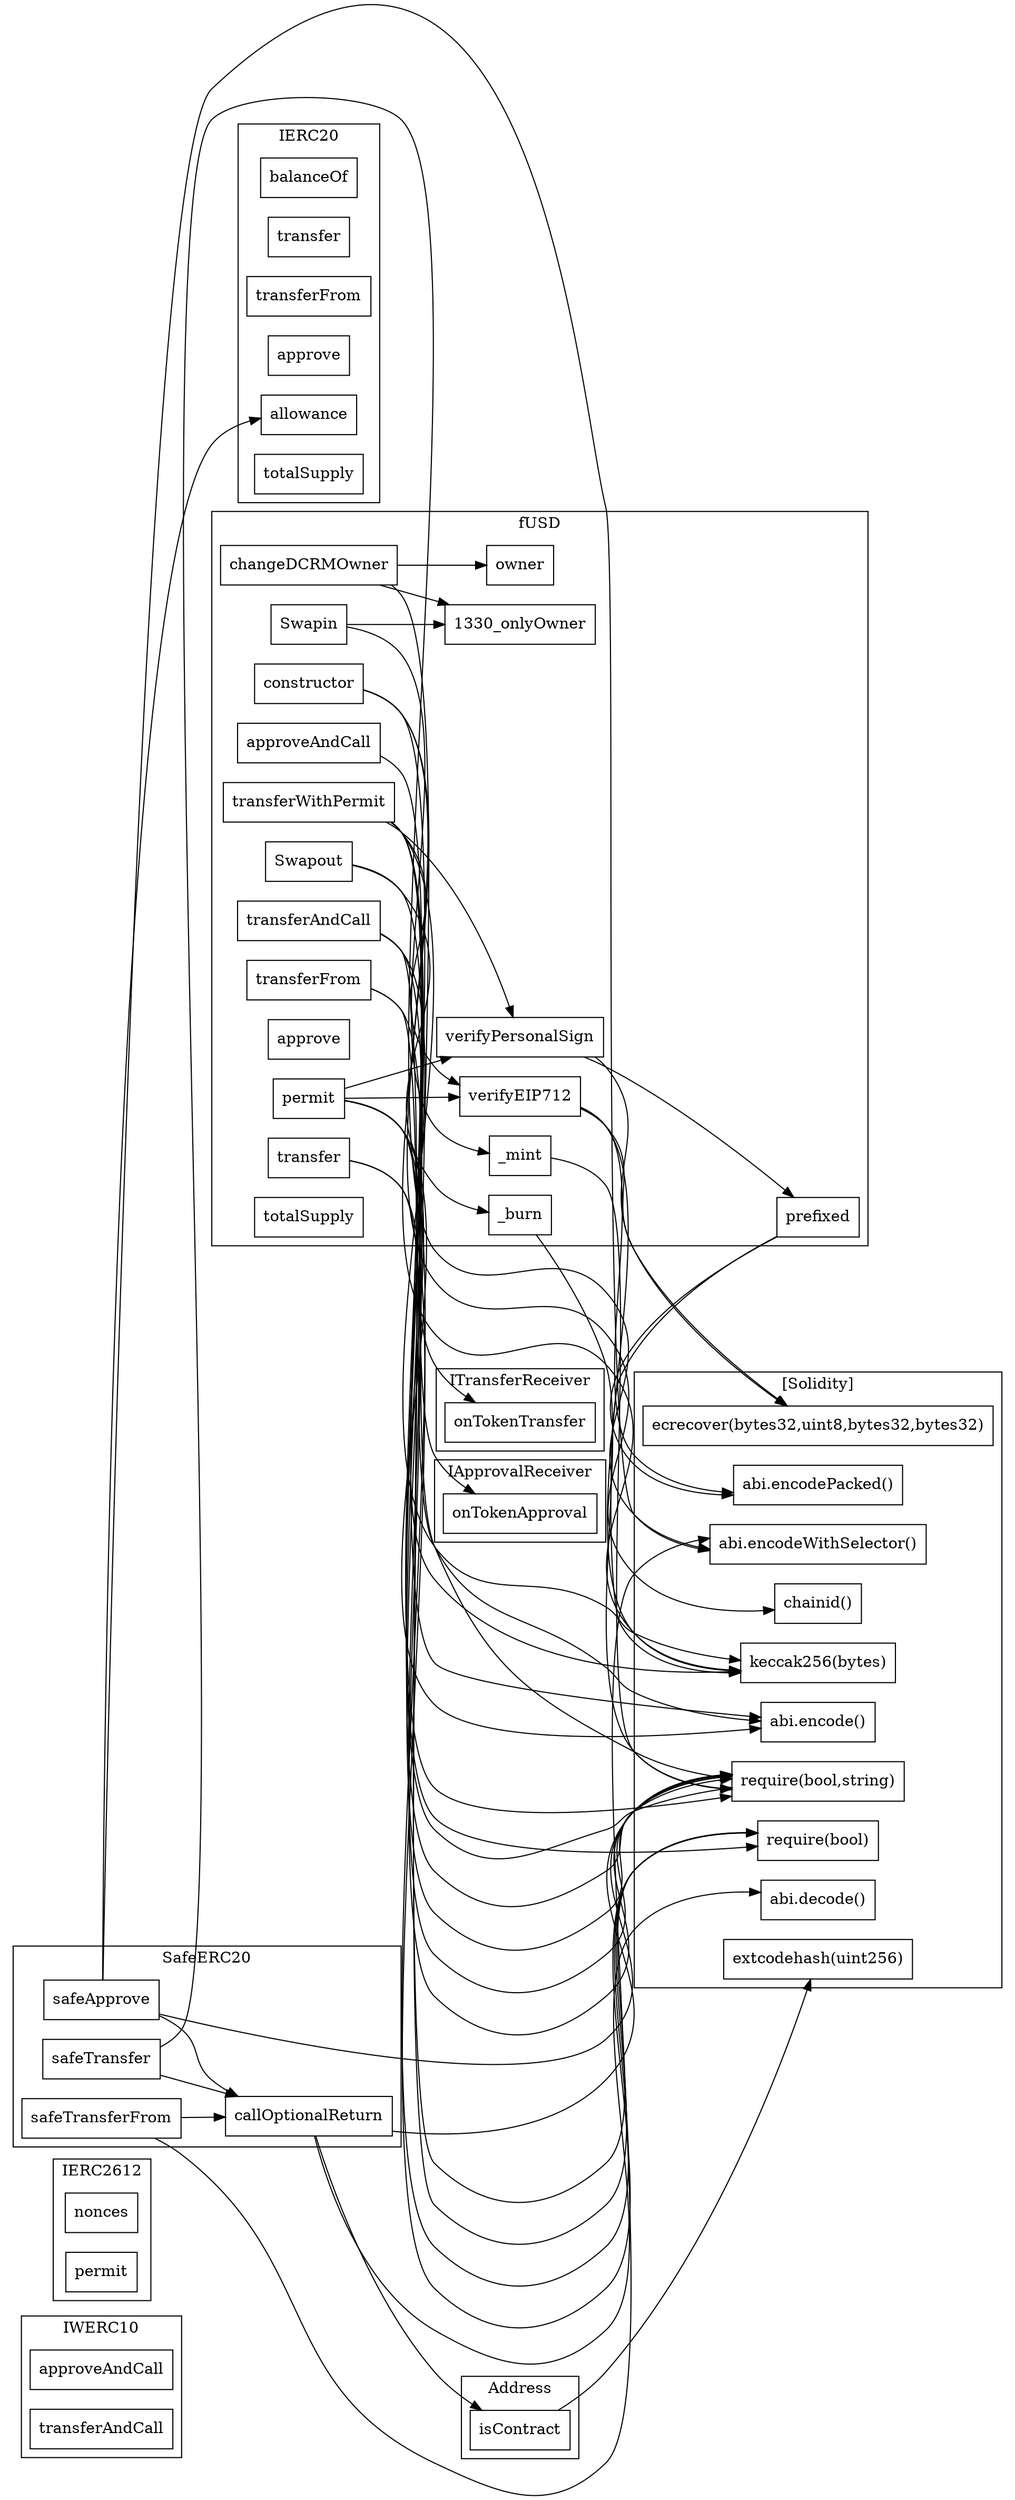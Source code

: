 strict digraph {
rankdir="LR"
node [shape=box]
subgraph cluster_135_IWERC10 {
label = "IWERC10"
"135_approveAndCall" [label="approveAndCall"]
"135_transferAndCall" [label="transferAndCall"]
}subgraph cluster_105_IERC2612 {
label = "IERC2612"
"105_nonces" [label="nonces"]
"105_permit" [label="permit"]
}subgraph cluster_77_IERC20 {
label = "IERC20"
"77_balanceOf" [label="balanceOf"]
"77_transfer" [label="transfer"]
"77_transferFrom" [label="transferFrom"]
"77_approve" [label="approve"]
"77_allowance" [label="allowance"]
"77_totalSupply" [label="totalSupply"]
}subgraph cluster_334_SafeERC20 {
label = "SafeERC20"
"334_callOptionalReturn" [label="callOptionalReturn"]
"334_safeTransferFrom" [label="safeTransferFrom"]
"334_safeTransfer" [label="safeTransfer"]
"334_safeApprove" [label="safeApprove"]
"334_safeTransfer" -> "334_callOptionalReturn"
"334_safeApprove" -> "334_callOptionalReturn"
"334_safeTransferFrom" -> "334_callOptionalReturn"
}subgraph cluster_1330_fUSD {
label = "fUSD"
"1330_transferAndCall" [label="transferAndCall"]
"1330_transferFrom" [label="transferFrom"]
"1330_Swapout" [label="Swapout"]
"1330__mint" [label="_mint"]
"1330_prefixed" [label="prefixed"]
"1330_permit" [label="permit"]
"1330_approveAndCall" [label="approveAndCall"]
"1330_owner" [label="owner"]
"1330__burn" [label="_burn"]
"1330_transfer" [label="transfer"]
"1330_verifyEIP712" [label="verifyEIP712"]
"1330_changeDCRMOwner" [label="changeDCRMOwner"]
"1330_Swapin" [label="Swapin"]
"1330_approve" [label="approve"]
"1330_verifyPersonalSign" [label="verifyPersonalSign"]
"1330_constructor" [label="constructor"]
"1330_transferWithPermit" [label="transferWithPermit"]
"1330_totalSupply" [label="totalSupply"]
"1330_verifyPersonalSign" -> "1330_prefixed"
"1330_Swapin" -> "1330_onlyOwner"
"1330_transferWithPermit" -> "1330_verifyEIP712"
"1330_changeDCRMOwner" -> "1330_onlyOwner"
"1330_Swapout" -> "1330__burn"
"1330_transferWithPermit" -> "1330_verifyPersonalSign"
"1330_permit" -> "1330_verifyPersonalSign"
"1330_permit" -> "1330_verifyEIP712"
"1330_changeDCRMOwner" -> "1330_owner"
"1330_Swapin" -> "1330__mint"
}subgraph cluster_147_ITransferReceiver {
label = "ITransferReceiver"
"147_onTokenTransfer" [label="onTokenTransfer"]
}subgraph cluster_185_Address {
label = "Address"
"185_isContract" [label="isContract"]
}subgraph cluster_159_IApprovalReceiver {
label = "IApprovalReceiver"
"159_onTokenApproval" [label="onTokenApproval"]
}subgraph cluster_solidity {
label = "[Solidity]"
"abi.decode()" 
"require(bool,string)" 
"extcodehash(uint256)" 
"abi.encodePacked()" 
"abi.encode()" 
"ecrecover(bytes32,uint8,bytes32,bytes32)" 
"keccak256(bytes)" 
"abi.encodeWithSelector()" 
"chainid()" 
"require(bool)" 
"1330_transferWithPermit" -> "keccak256(bytes)"
"1330_constructor" -> "abi.encode()"
"1330_transfer" -> "require(bool)"
"1330_verifyEIP712" -> "keccak256(bytes)"
"1330_transferWithPermit" -> "require(bool)"
"1330_transferWithPermit" -> "require(bool,string)"
"1330__burn" -> "require(bool,string)"
"1330_transfer" -> "require(bool,string)"
"1330_permit" -> "require(bool,string)"
"1330_changeDCRMOwner" -> "require(bool,string)"
"1330_transferFrom" -> "require(bool)"
"334_safeTransferFrom" -> "abi.encodeWithSelector()"
"1330_constructor" -> "keccak256(bytes)"
"334_safeApprove" -> "require(bool,string)"
"1330_constructor" -> "chainid()"
"1330_transferFrom" -> "require(bool,string)"
"1330_prefixed" -> "abi.encodePacked()"
"1330_permit" -> "keccak256(bytes)"
"1330_permit" -> "require(bool)"
"1330_transferWithPermit" -> "abi.encode()"
"334_callOptionalReturn" -> "require(bool,string)"
"1330_permit" -> "abi.encode()"
"1330__mint" -> "require(bool,string)"
"1330_Swapout" -> "require(bool,string)"
"1330_prefixed" -> "keccak256(bytes)"
"185_isContract" -> "extcodehash(uint256)"
"1330_transferAndCall" -> "require(bool,string)"
"334_safeApprove" -> "abi.encodeWithSelector()"
"1330_transferAndCall" -> "require(bool)"
"1330_verifyPersonalSign" -> "ecrecover(bytes32,uint8,bytes32,bytes32)"
"1330_verifyEIP712" -> "ecrecover(bytes32,uint8,bytes32,bytes32)"
"1330_verifyEIP712" -> "abi.encodePacked()"
"334_safeTransfer" -> "abi.encodeWithSelector()"
"334_callOptionalReturn" -> "abi.decode()"
}"334_safeApprove" -> "77_allowance"
"1330_approveAndCall" -> "159_onTokenApproval"
"334_callOptionalReturn" -> "185_isContract"
"1330_transferAndCall" -> "147_onTokenTransfer"
}